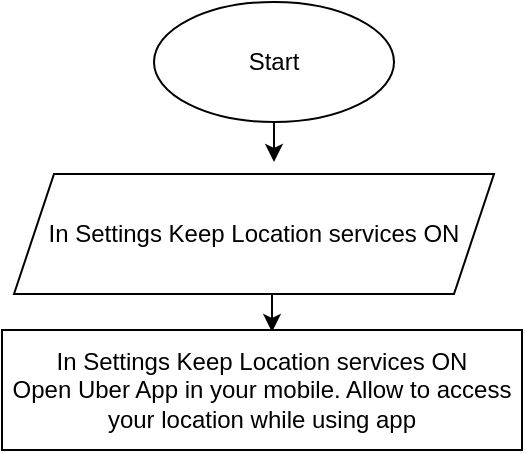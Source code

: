 <mxfile version="15.1.2" type="github">
  <diagram id="C5RBs43oDa-KdzZeNtuy" name="Page-1">
    <mxGraphModel dx="1209" dy="642" grid="1" gridSize="10" guides="1" tooltips="1" connect="1" arrows="1" fold="1" page="1" pageScale="1" pageWidth="827" pageHeight="1169" math="0" shadow="0">
      <root>
        <mxCell id="WIyWlLk6GJQsqaUBKTNV-0" />
        <mxCell id="WIyWlLk6GJQsqaUBKTNV-1" parent="WIyWlLk6GJQsqaUBKTNV-0" />
        <mxCell id="Wu4bHT_jd-CM2mdSap-T-0" value="Start" style="ellipse;whiteSpace=wrap;html=1;" vertex="1" parent="WIyWlLk6GJQsqaUBKTNV-1">
          <mxGeometry x="340" y="40" width="120" height="60" as="geometry" />
        </mxCell>
        <mxCell id="Wu4bHT_jd-CM2mdSap-T-1" value="" style="endArrow=classic;html=1;" edge="1" parent="WIyWlLk6GJQsqaUBKTNV-1">
          <mxGeometry width="50" height="50" relative="1" as="geometry">
            <mxPoint x="400" y="100" as="sourcePoint" />
            <mxPoint x="400" y="120" as="targetPoint" />
          </mxGeometry>
        </mxCell>
        <mxCell id="Wu4bHT_jd-CM2mdSap-T-4" value="" style="endArrow=classic;html=1;" edge="1" parent="WIyWlLk6GJQsqaUBKTNV-1">
          <mxGeometry width="50" height="50" relative="1" as="geometry">
            <mxPoint x="399" y="185" as="sourcePoint" />
            <mxPoint x="399" y="205" as="targetPoint" />
          </mxGeometry>
        </mxCell>
        <mxCell id="Wu4bHT_jd-CM2mdSap-T-5" value="&lt;span&gt;In Settings Keep Location services ON&lt;/span&gt;" style="shape=parallelogram;perimeter=parallelogramPerimeter;whiteSpace=wrap;html=1;fixedSize=1;" vertex="1" parent="WIyWlLk6GJQsqaUBKTNV-1">
          <mxGeometry x="270" y="126" width="240" height="60" as="geometry" />
        </mxCell>
        <mxCell id="Wu4bHT_jd-CM2mdSap-T-6" value="In Settings Keep Location services ON&lt;br&gt;Open Uber App in your mobile. Allow to access your location while using app" style="rounded=0;whiteSpace=wrap;html=1;" vertex="1" parent="WIyWlLk6GJQsqaUBKTNV-1">
          <mxGeometry x="264" y="204" width="260" height="60" as="geometry" />
        </mxCell>
      </root>
    </mxGraphModel>
  </diagram>
</mxfile>
